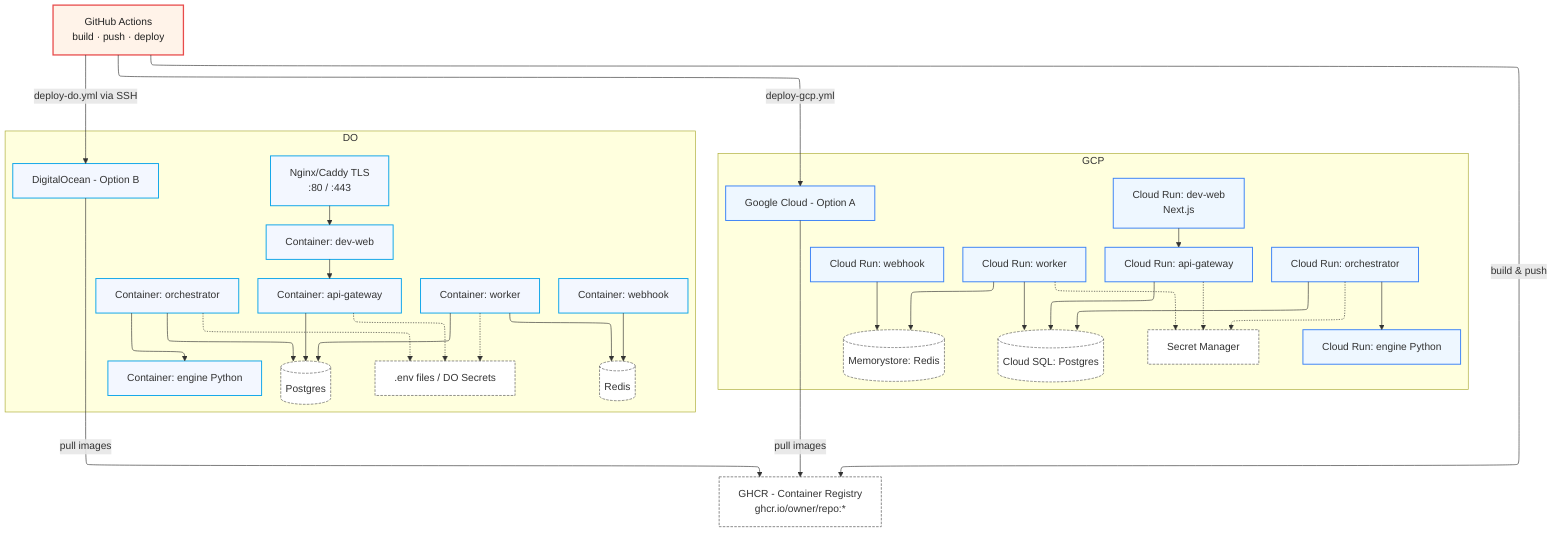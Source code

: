 ---
config:
  layout: elk
---
flowchart TB
 subgraph GCP["GCP"]
    direction TB
        GCP_HDR["Google Cloud - Option A"]
        CR_APP["Cloud Run: dev-web<br>Next.js"]
        CR_API["Cloud Run: api-gateway"]
        CR_ORCH["Cloud Run: orchestrator"]
        CR_WEBH["Cloud Run: webhook"]
        CR_WORK["Cloud Run: worker"]
        CR_ENG["Cloud Run: engine Python"]
        SQL[("Cloud SQL: Postgres")]
        MEM[("Memorystore: Redis")]
        SEC["Secret Manager"]
  end
 subgraph DO["DO"]
    direction TB
        DO_HDR["DigitalOcean - Option B"]
        DO_NGINX["Nginx/Caddy TLS<br>:80 / :443"]
        DO_APP["Container: dev-web"]
        DO_API["Container: api-gateway"]
        DO_ORCH["Container: orchestrator"]
        DO_WEBH["Container: webhook"]
        DO_WORK["Container: worker"]
        DO_ENG["Container: engine Python"]
        DO_PG[("Postgres")]
        DO_REDIS[("Redis")]
        DO_ENV[".env files / DO Secrets"]
  end
    GH["GitHub Actions<br>build · push · deploy"] -- build & push --> GHCR["GHCR - Container Registry<br>ghcr.io/owner/repo:*"]
    CR_APP --> CR_API
    CR_API --> SQL
    CR_ORCH --> SQL & CR_ENG
    CR_WEBH --> MEM
    CR_WORK --> MEM & SQL
    CR_API -.-> SEC
    CR_ORCH -.-> SEC
    CR_WORK -.-> SEC
    DO_NGINX --> DO_APP
    DO_APP --> DO_API
    DO_API --> DO_PG
    DO_ORCH --> DO_ENG & DO_PG
    DO_WEBH --> DO_REDIS
    DO_WORK --> DO_REDIS & DO_PG
    DO_API -.-> DO_ENV
    DO_ORCH -.-> DO_ENV
    DO_WORK -.-> DO_ENV
    GH -- "deploy-gcp.yml" --> GCP_HDR
    GH -- "deploy-do.yml via SSH" --> DO_HDR
    GCP_HDR -- pull images --> GHCR
    DO_HDR -- pull images --> GHCR
     GH:::ctrl
     GHCR:::reg
     GCP_HDR:::cloud
     CR_APP:::cloud
     CR_API:::cloud
     CR_ORCH:::cloud
     CR_WEBH:::cloud
     CR_WORK:::cloud
     CR_ENG:::cloud
     SQL:::data
     MEM:::data
     SEC:::data
     DO_HDR:::do
     DO_NGINX:::do
     DO_APP:::do
     DO_API:::do
     DO_ORCH:::do
     DO_WEBH:::do
     DO_WORK:::do
     DO_ENG:::do
     DO_PG:::data
     DO_REDIS:::data
     DO_ENV:::data
    classDef ctrl fill:#fff3e9,stroke:#e84b4b,stroke-width:2,color:#222
    classDef cloud fill:#eef7ff,stroke:#3b82f6,stroke-width:1.5
    classDef do fill:#f3f7ff,stroke:#0ea5e9,stroke-width:1.5
    classDef reg fill:#fff,stroke:#888,stroke-width:1.5,stroke-dasharray:4 2
    classDef app fill:#f5f5f5,stroke:#666
    classDef data fill:#fff,stroke:#555,stroke-dasharray:4 2